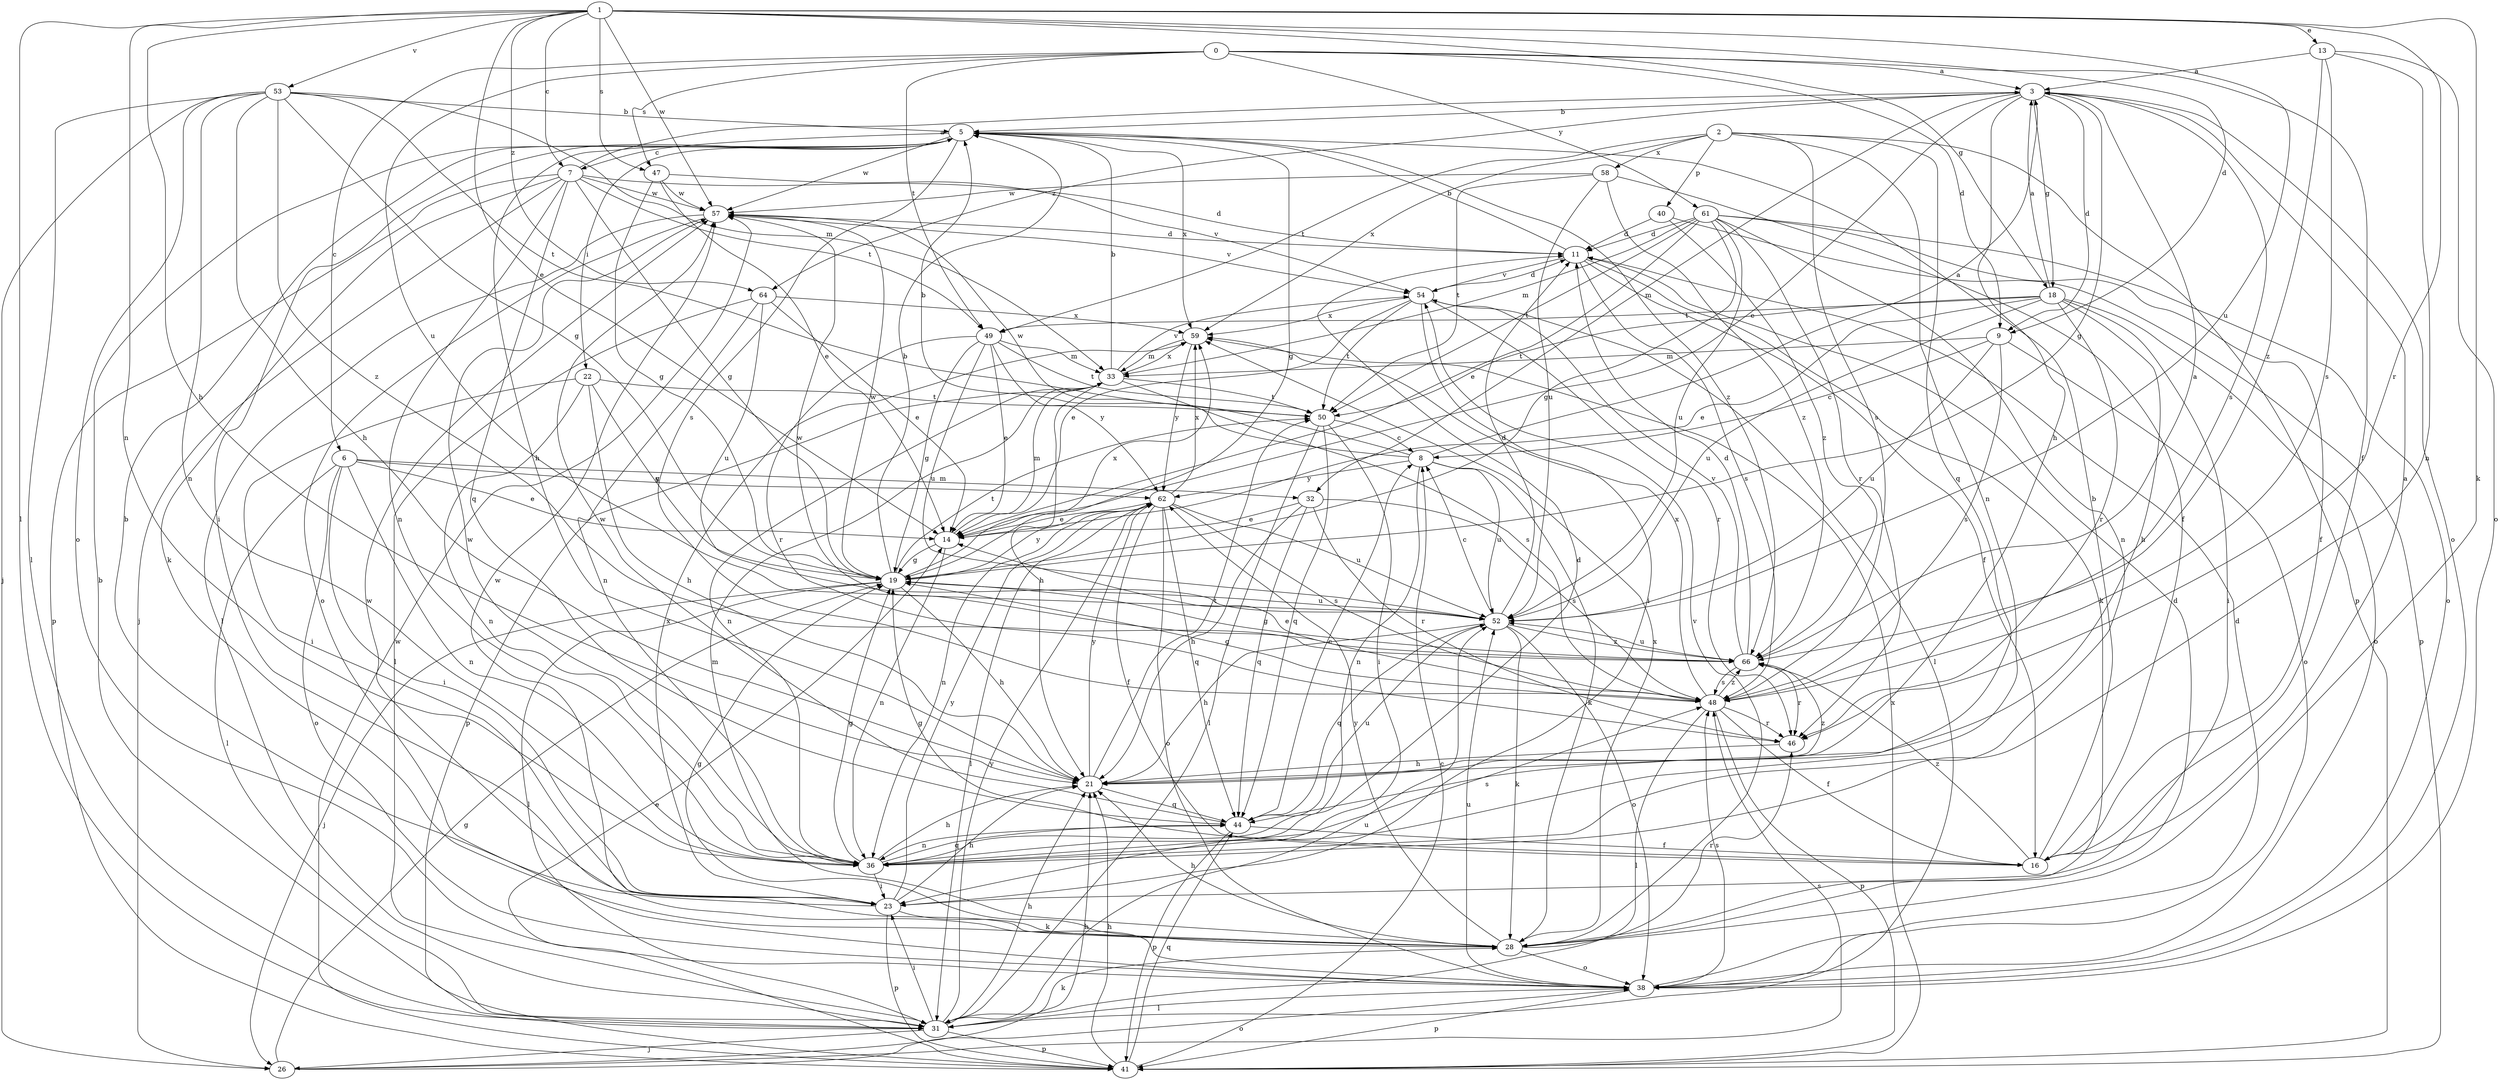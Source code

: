 strict digraph  {
0;
1;
2;
3;
5;
6;
7;
8;
9;
11;
13;
14;
16;
18;
19;
21;
22;
23;
26;
28;
31;
32;
33;
36;
38;
40;
41;
44;
46;
47;
48;
49;
50;
52;
53;
54;
57;
58;
59;
61;
62;
64;
66;
0 -> 3  [label=a];
0 -> 6  [label=c];
0 -> 9  [label=d];
0 -> 16  [label=f];
0 -> 47  [label=s];
0 -> 49  [label=t];
0 -> 52  [label=u];
0 -> 61  [label=y];
1 -> 7  [label=c];
1 -> 9  [label=d];
1 -> 13  [label=e];
1 -> 14  [label=e];
1 -> 18  [label=g];
1 -> 21  [label=h];
1 -> 28  [label=k];
1 -> 31  [label=l];
1 -> 36  [label=n];
1 -> 46  [label=r];
1 -> 47  [label=s];
1 -> 52  [label=u];
1 -> 53  [label=v];
1 -> 57  [label=w];
1 -> 64  [label=z];
2 -> 36  [label=n];
2 -> 40  [label=p];
2 -> 41  [label=p];
2 -> 44  [label=q];
2 -> 48  [label=s];
2 -> 49  [label=t];
2 -> 58  [label=x];
2 -> 59  [label=x];
3 -> 5  [label=b];
3 -> 9  [label=d];
3 -> 14  [label=e];
3 -> 18  [label=g];
3 -> 19  [label=g];
3 -> 21  [label=h];
3 -> 32  [label=m];
3 -> 38  [label=o];
3 -> 48  [label=s];
3 -> 64  [label=z];
5 -> 7  [label=c];
5 -> 19  [label=g];
5 -> 21  [label=h];
5 -> 22  [label=i];
5 -> 23  [label=i];
5 -> 48  [label=s];
5 -> 57  [label=w];
5 -> 59  [label=x];
5 -> 66  [label=z];
6 -> 14  [label=e];
6 -> 23  [label=i];
6 -> 31  [label=l];
6 -> 32  [label=m];
6 -> 36  [label=n];
6 -> 38  [label=o];
6 -> 62  [label=y];
7 -> 3  [label=a];
7 -> 11  [label=d];
7 -> 19  [label=g];
7 -> 26  [label=j];
7 -> 28  [label=k];
7 -> 36  [label=n];
7 -> 41  [label=p];
7 -> 44  [label=q];
7 -> 49  [label=t];
7 -> 57  [label=w];
8 -> 3  [label=a];
8 -> 5  [label=b];
8 -> 28  [label=k];
8 -> 36  [label=n];
8 -> 52  [label=u];
8 -> 57  [label=w];
8 -> 62  [label=y];
9 -> 8  [label=c];
9 -> 33  [label=m];
9 -> 38  [label=o];
9 -> 48  [label=s];
9 -> 52  [label=u];
11 -> 5  [label=b];
11 -> 16  [label=f];
11 -> 28  [label=k];
11 -> 48  [label=s];
11 -> 54  [label=v];
13 -> 3  [label=a];
13 -> 36  [label=n];
13 -> 38  [label=o];
13 -> 48  [label=s];
13 -> 66  [label=z];
14 -> 19  [label=g];
14 -> 33  [label=m];
14 -> 36  [label=n];
16 -> 3  [label=a];
16 -> 5  [label=b];
16 -> 19  [label=g];
16 -> 66  [label=z];
18 -> 3  [label=a];
18 -> 14  [label=e];
18 -> 21  [label=h];
18 -> 23  [label=i];
18 -> 38  [label=o];
18 -> 46  [label=r];
18 -> 49  [label=t];
18 -> 50  [label=t];
18 -> 52  [label=u];
19 -> 5  [label=b];
19 -> 21  [label=h];
19 -> 26  [label=j];
19 -> 31  [label=l];
19 -> 50  [label=t];
19 -> 52  [label=u];
19 -> 57  [label=w];
19 -> 59  [label=x];
19 -> 62  [label=y];
21 -> 44  [label=q];
21 -> 50  [label=t];
21 -> 62  [label=y];
21 -> 66  [label=z];
22 -> 19  [label=g];
22 -> 21  [label=h];
22 -> 23  [label=i];
22 -> 36  [label=n];
22 -> 50  [label=t];
23 -> 5  [label=b];
23 -> 21  [label=h];
23 -> 28  [label=k];
23 -> 41  [label=p];
23 -> 59  [label=x];
23 -> 62  [label=y];
26 -> 19  [label=g];
26 -> 21  [label=h];
26 -> 38  [label=o];
26 -> 48  [label=s];
28 -> 11  [label=d];
28 -> 19  [label=g];
28 -> 21  [label=h];
28 -> 33  [label=m];
28 -> 38  [label=o];
28 -> 46  [label=r];
28 -> 54  [label=v];
28 -> 57  [label=w];
28 -> 59  [label=x];
28 -> 62  [label=y];
31 -> 5  [label=b];
31 -> 21  [label=h];
31 -> 23  [label=i];
31 -> 26  [label=j];
31 -> 28  [label=k];
31 -> 41  [label=p];
31 -> 52  [label=u];
31 -> 62  [label=y];
32 -> 14  [label=e];
32 -> 21  [label=h];
32 -> 44  [label=q];
32 -> 46  [label=r];
32 -> 48  [label=s];
33 -> 5  [label=b];
33 -> 21  [label=h];
33 -> 36  [label=n];
33 -> 41  [label=p];
33 -> 48  [label=s];
33 -> 50  [label=t];
33 -> 54  [label=v];
33 -> 59  [label=x];
36 -> 11  [label=d];
36 -> 19  [label=g];
36 -> 21  [label=h];
36 -> 23  [label=i];
36 -> 44  [label=q];
36 -> 48  [label=s];
36 -> 57  [label=w];
38 -> 11  [label=d];
38 -> 31  [label=l];
38 -> 41  [label=p];
38 -> 48  [label=s];
38 -> 52  [label=u];
38 -> 57  [label=w];
40 -> 11  [label=d];
40 -> 41  [label=p];
40 -> 66  [label=z];
41 -> 8  [label=c];
41 -> 14  [label=e];
41 -> 21  [label=h];
41 -> 44  [label=q];
41 -> 57  [label=w];
41 -> 59  [label=x];
44 -> 8  [label=c];
44 -> 16  [label=f];
44 -> 36  [label=n];
44 -> 41  [label=p];
44 -> 52  [label=u];
44 -> 57  [label=w];
46 -> 21  [label=h];
47 -> 14  [label=e];
47 -> 19  [label=g];
47 -> 54  [label=v];
47 -> 57  [label=w];
48 -> 14  [label=e];
48 -> 16  [label=f];
48 -> 19  [label=g];
48 -> 31  [label=l];
48 -> 41  [label=p];
48 -> 46  [label=r];
48 -> 59  [label=x];
48 -> 66  [label=z];
49 -> 14  [label=e];
49 -> 19  [label=g];
49 -> 33  [label=m];
49 -> 46  [label=r];
49 -> 50  [label=t];
49 -> 52  [label=u];
49 -> 62  [label=y];
50 -> 8  [label=c];
50 -> 23  [label=i];
50 -> 31  [label=l];
50 -> 44  [label=q];
52 -> 8  [label=c];
52 -> 11  [label=d];
52 -> 21  [label=h];
52 -> 28  [label=k];
52 -> 38  [label=o];
52 -> 44  [label=q];
52 -> 66  [label=z];
53 -> 5  [label=b];
53 -> 19  [label=g];
53 -> 21  [label=h];
53 -> 26  [label=j];
53 -> 31  [label=l];
53 -> 33  [label=m];
53 -> 36  [label=n];
53 -> 38  [label=o];
53 -> 50  [label=t];
53 -> 66  [label=z];
54 -> 11  [label=d];
54 -> 14  [label=e];
54 -> 23  [label=i];
54 -> 31  [label=l];
54 -> 46  [label=r];
54 -> 50  [label=t];
54 -> 59  [label=x];
57 -> 11  [label=d];
57 -> 31  [label=l];
57 -> 38  [label=o];
57 -> 54  [label=v];
58 -> 16  [label=f];
58 -> 50  [label=t];
58 -> 52  [label=u];
58 -> 57  [label=w];
58 -> 66  [label=z];
59 -> 33  [label=m];
59 -> 62  [label=y];
61 -> 11  [label=d];
61 -> 14  [label=e];
61 -> 16  [label=f];
61 -> 19  [label=g];
61 -> 33  [label=m];
61 -> 36  [label=n];
61 -> 38  [label=o];
61 -> 46  [label=r];
61 -> 50  [label=t];
61 -> 52  [label=u];
62 -> 14  [label=e];
62 -> 16  [label=f];
62 -> 31  [label=l];
62 -> 36  [label=n];
62 -> 38  [label=o];
62 -> 44  [label=q];
62 -> 48  [label=s];
62 -> 52  [label=u];
62 -> 59  [label=x];
64 -> 14  [label=e];
64 -> 31  [label=l];
64 -> 36  [label=n];
64 -> 52  [label=u];
64 -> 59  [label=x];
66 -> 3  [label=a];
66 -> 11  [label=d];
66 -> 19  [label=g];
66 -> 46  [label=r];
66 -> 48  [label=s];
66 -> 52  [label=u];
66 -> 54  [label=v];
66 -> 57  [label=w];
}

